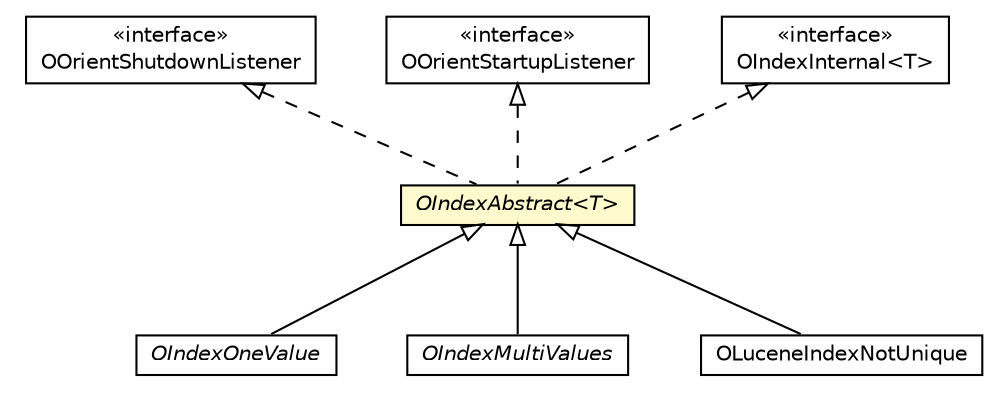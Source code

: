 #!/usr/local/bin/dot
#
# Class diagram 
# Generated by UMLGraph version R5_6-24-gf6e263 (http://www.umlgraph.org/)
#

digraph G {
	edge [fontname="Helvetica",fontsize=10,labelfontname="Helvetica",labelfontsize=10];
	node [fontname="Helvetica",fontsize=10,shape=plaintext];
	nodesep=0.25;
	ranksep=0.5;
	// com.orientechnologies.orient.core.OOrientShutdownListener
	c2024250 [label=<<table title="com.orientechnologies.orient.core.OOrientShutdownListener" border="0" cellborder="1" cellspacing="0" cellpadding="2" port="p" href="../OOrientShutdownListener.html">
		<tr><td><table border="0" cellspacing="0" cellpadding="1">
<tr><td align="center" balign="center"> &#171;interface&#187; </td></tr>
<tr><td align="center" balign="center"> OOrientShutdownListener </td></tr>
		</table></td></tr>
		</table>>, URL="../OOrientShutdownListener.html", fontname="Helvetica", fontcolor="black", fontsize=10.0];
	// com.orientechnologies.orient.core.OOrientStartupListener
	c2024251 [label=<<table title="com.orientechnologies.orient.core.OOrientStartupListener" border="0" cellborder="1" cellspacing="0" cellpadding="2" port="p" href="../OOrientStartupListener.html">
		<tr><td><table border="0" cellspacing="0" cellpadding="1">
<tr><td align="center" balign="center"> &#171;interface&#187; </td></tr>
<tr><td align="center" balign="center"> OOrientStartupListener </td></tr>
		</table></td></tr>
		</table>>, URL="../OOrientStartupListener.html", fontname="Helvetica", fontcolor="black", fontsize=10.0];
	// com.orientechnologies.orient.core.index.OIndexOneValue
	c2025356 [label=<<table title="com.orientechnologies.orient.core.index.OIndexOneValue" border="0" cellborder="1" cellspacing="0" cellpadding="2" port="p" href="./OIndexOneValue.html">
		<tr><td><table border="0" cellspacing="0" cellpadding="1">
<tr><td align="center" balign="center"><font face="Helvetica-Oblique"> OIndexOneValue </font></td></tr>
		</table></td></tr>
		</table>>, URL="./OIndexOneValue.html", fontname="Helvetica", fontcolor="black", fontsize=10.0];
	// com.orientechnologies.orient.core.index.OIndexAbstract<T>
	c2025383 [label=<<table title="com.orientechnologies.orient.core.index.OIndexAbstract" border="0" cellborder="1" cellspacing="0" cellpadding="2" port="p" bgcolor="lemonChiffon" href="./OIndexAbstract.html">
		<tr><td><table border="0" cellspacing="0" cellpadding="1">
<tr><td align="center" balign="center"><font face="Helvetica-Oblique"> OIndexAbstract&lt;T&gt; </font></td></tr>
		</table></td></tr>
		</table>>, URL="./OIndexAbstract.html", fontname="Helvetica", fontcolor="black", fontsize=10.0];
	// com.orientechnologies.orient.core.index.OIndexInternal<T>
	c2025387 [label=<<table title="com.orientechnologies.orient.core.index.OIndexInternal" border="0" cellborder="1" cellspacing="0" cellpadding="2" port="p" href="./OIndexInternal.html">
		<tr><td><table border="0" cellspacing="0" cellpadding="1">
<tr><td align="center" balign="center"> &#171;interface&#187; </td></tr>
<tr><td align="center" balign="center"> OIndexInternal&lt;T&gt; </td></tr>
		</table></td></tr>
		</table>>, URL="./OIndexInternal.html", fontname="Helvetica", fontcolor="black", fontsize=10.0];
	// com.orientechnologies.orient.core.index.OIndexMultiValues
	c2025394 [label=<<table title="com.orientechnologies.orient.core.index.OIndexMultiValues" border="0" cellborder="1" cellspacing="0" cellpadding="2" port="p" href="./OIndexMultiValues.html">
		<tr><td><table border="0" cellspacing="0" cellpadding="1">
<tr><td align="center" balign="center"><font face="Helvetica-Oblique"> OIndexMultiValues </font></td></tr>
		</table></td></tr>
		</table>>, URL="./OIndexMultiValues.html", fontname="Helvetica", fontcolor="black", fontsize=10.0];
	// com.orientechnologies.lucene.index.OLuceneIndexNotUnique
	c2026006 [label=<<table title="com.orientechnologies.lucene.index.OLuceneIndexNotUnique" border="0" cellborder="1" cellspacing="0" cellpadding="2" port="p" href="../../../lucene/index/OLuceneIndexNotUnique.html">
		<tr><td><table border="0" cellspacing="0" cellpadding="1">
<tr><td align="center" balign="center"> OLuceneIndexNotUnique </td></tr>
		</table></td></tr>
		</table>>, URL="../../../lucene/index/OLuceneIndexNotUnique.html", fontname="Helvetica", fontcolor="black", fontsize=10.0];
	//com.orientechnologies.orient.core.index.OIndexOneValue extends com.orientechnologies.orient.core.index.OIndexAbstract<com.orientechnologies.orient.core.db.record.OIdentifiable>
	c2025383:p -> c2025356:p [dir=back,arrowtail=empty];
	//com.orientechnologies.orient.core.index.OIndexAbstract<T> implements com.orientechnologies.orient.core.index.OIndexInternal<T>
	c2025387:p -> c2025383:p [dir=back,arrowtail=empty,style=dashed];
	//com.orientechnologies.orient.core.index.OIndexAbstract<T> implements com.orientechnologies.orient.core.OOrientStartupListener
	c2024251:p -> c2025383:p [dir=back,arrowtail=empty,style=dashed];
	//com.orientechnologies.orient.core.index.OIndexAbstract<T> implements com.orientechnologies.orient.core.OOrientShutdownListener
	c2024250:p -> c2025383:p [dir=back,arrowtail=empty,style=dashed];
	//com.orientechnologies.orient.core.index.OIndexMultiValues extends com.orientechnologies.orient.core.index.OIndexAbstract<java.util.Set<com.orientechnologies.orient.core.db.record.OIdentifiable>>
	c2025383:p -> c2025394:p [dir=back,arrowtail=empty];
	//com.orientechnologies.lucene.index.OLuceneIndexNotUnique extends com.orientechnologies.orient.core.index.OIndexAbstract<java.util.Set<com.orientechnologies.orient.core.db.record.OIdentifiable>>
	c2025383:p -> c2026006:p [dir=back,arrowtail=empty];
}

